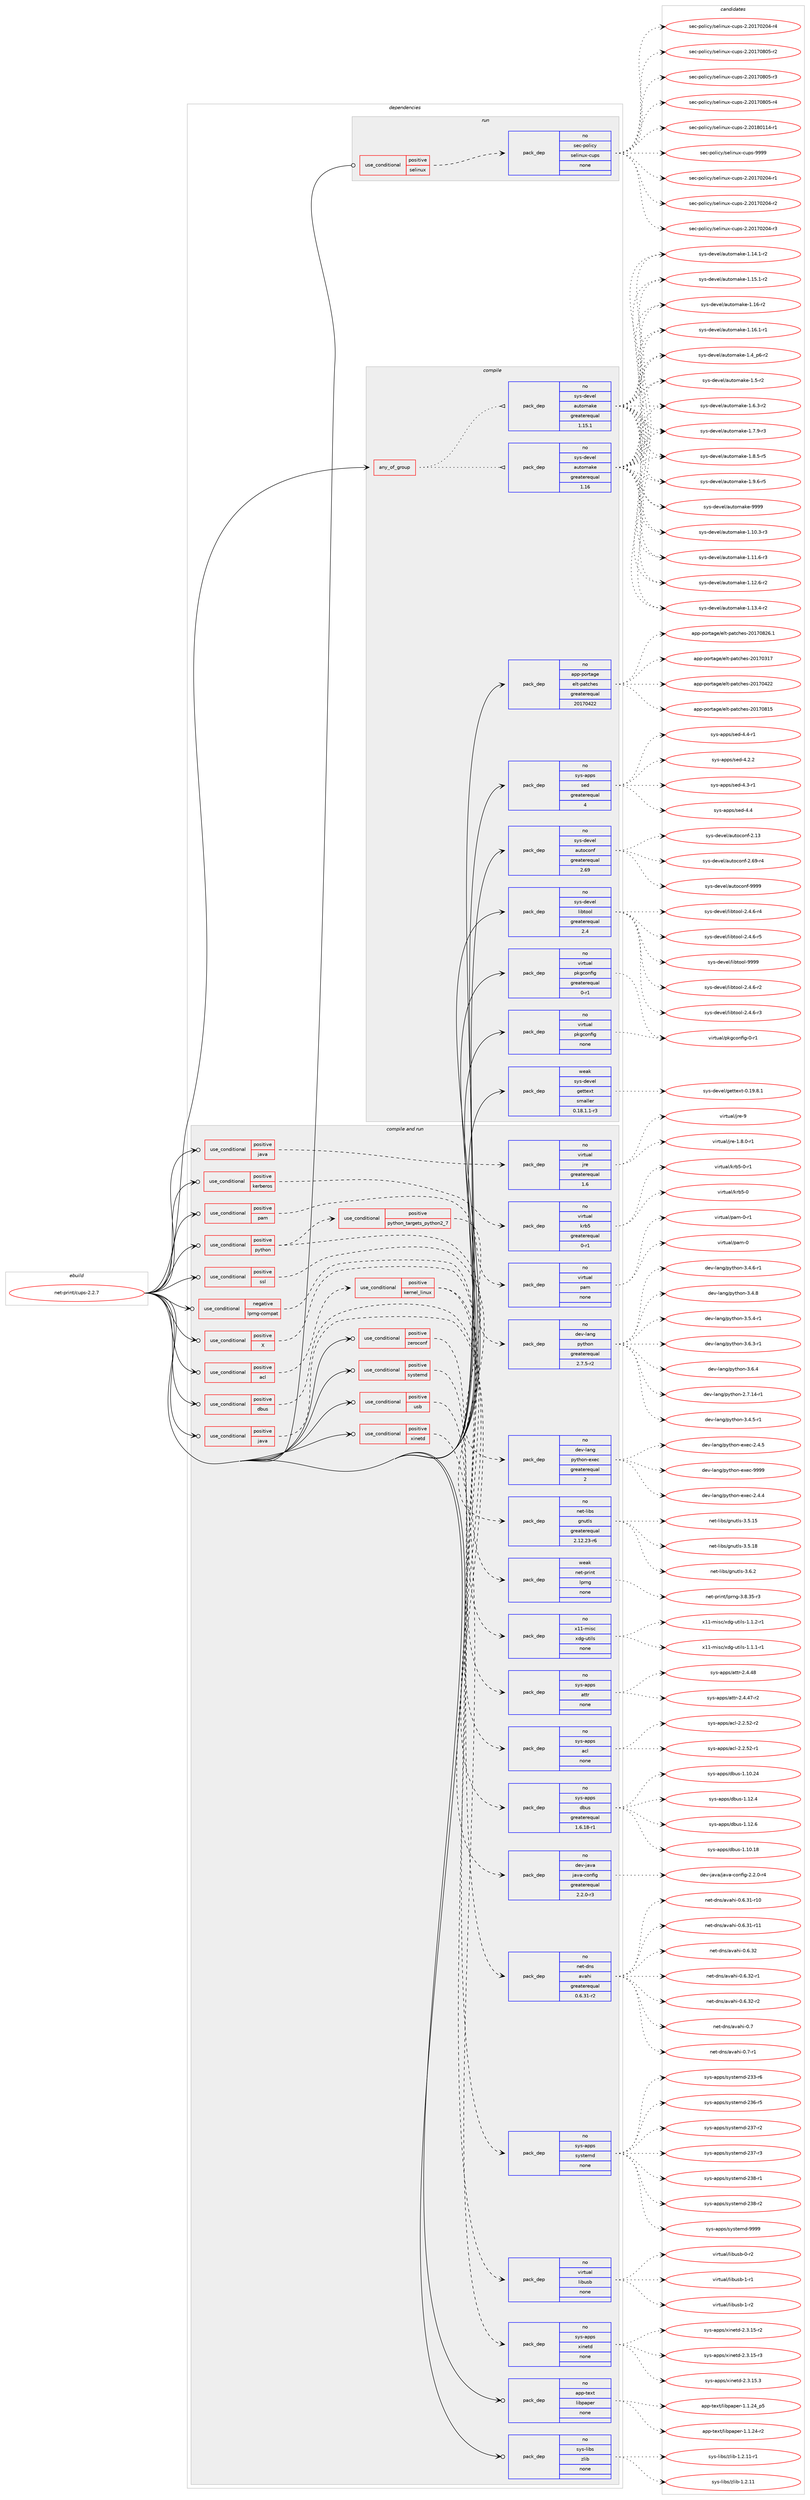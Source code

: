 digraph prolog {

# *************
# Graph options
# *************

newrank=true;
concentrate=true;
compound=true;
graph [rankdir=LR,fontname=Helvetica,fontsize=10,ranksep=1.5];#, ranksep=2.5, nodesep=0.2];
edge  [arrowhead=vee];
node  [fontname=Helvetica,fontsize=10];

# **********
# The ebuild
# **********

subgraph cluster_leftcol {
color=gray;
rank=same;
label=<<i>ebuild</i>>;
id [label="net-print/cups-2.2.7", color=red, width=4, href="../net-print/cups-2.2.7.svg"];
}

# ****************
# The dependencies
# ****************

subgraph cluster_midcol {
color=gray;
label=<<i>dependencies</i>>;
subgraph cluster_compile {
fillcolor="#eeeeee";
style=filled;
label=<<i>compile</i>>;
subgraph any42 {
dependency1518 [label=<<TABLE BORDER="0" CELLBORDER="1" CELLSPACING="0" CELLPADDING="4"><TR><TD CELLPADDING="10">any_of_group</TD></TR></TABLE>>, shape=none, color=red];subgraph pack1089 {
dependency1519 [label=<<TABLE BORDER="0" CELLBORDER="1" CELLSPACING="0" CELLPADDING="4" WIDTH="220"><TR><TD ROWSPAN="6" CELLPADDING="30">pack_dep</TD></TR><TR><TD WIDTH="110">no</TD></TR><TR><TD>sys-devel</TD></TR><TR><TD>automake</TD></TR><TR><TD>greaterequal</TD></TR><TR><TD>1.16</TD></TR></TABLE>>, shape=none, color=blue];
}
dependency1518:e -> dependency1519:w [weight=20,style="dotted",arrowhead="oinv"];
subgraph pack1090 {
dependency1520 [label=<<TABLE BORDER="0" CELLBORDER="1" CELLSPACING="0" CELLPADDING="4" WIDTH="220"><TR><TD ROWSPAN="6" CELLPADDING="30">pack_dep</TD></TR><TR><TD WIDTH="110">no</TD></TR><TR><TD>sys-devel</TD></TR><TR><TD>automake</TD></TR><TR><TD>greaterequal</TD></TR><TR><TD>1.15.1</TD></TR></TABLE>>, shape=none, color=blue];
}
dependency1518:e -> dependency1520:w [weight=20,style="dotted",arrowhead="oinv"];
}
id:e -> dependency1518:w [weight=20,style="solid",arrowhead="vee"];
subgraph pack1091 {
dependency1521 [label=<<TABLE BORDER="0" CELLBORDER="1" CELLSPACING="0" CELLPADDING="4" WIDTH="220"><TR><TD ROWSPAN="6" CELLPADDING="30">pack_dep</TD></TR><TR><TD WIDTH="110">no</TD></TR><TR><TD>app-portage</TD></TR><TR><TD>elt-patches</TD></TR><TR><TD>greaterequal</TD></TR><TR><TD>20170422</TD></TR></TABLE>>, shape=none, color=blue];
}
id:e -> dependency1521:w [weight=20,style="solid",arrowhead="vee"];
subgraph pack1092 {
dependency1522 [label=<<TABLE BORDER="0" CELLBORDER="1" CELLSPACING="0" CELLPADDING="4" WIDTH="220"><TR><TD ROWSPAN="6" CELLPADDING="30">pack_dep</TD></TR><TR><TD WIDTH="110">no</TD></TR><TR><TD>sys-apps</TD></TR><TR><TD>sed</TD></TR><TR><TD>greaterequal</TD></TR><TR><TD>4</TD></TR></TABLE>>, shape=none, color=blue];
}
id:e -> dependency1522:w [weight=20,style="solid",arrowhead="vee"];
subgraph pack1093 {
dependency1523 [label=<<TABLE BORDER="0" CELLBORDER="1" CELLSPACING="0" CELLPADDING="4" WIDTH="220"><TR><TD ROWSPAN="6" CELLPADDING="30">pack_dep</TD></TR><TR><TD WIDTH="110">no</TD></TR><TR><TD>sys-devel</TD></TR><TR><TD>autoconf</TD></TR><TR><TD>greaterequal</TD></TR><TR><TD>2.69</TD></TR></TABLE>>, shape=none, color=blue];
}
id:e -> dependency1523:w [weight=20,style="solid",arrowhead="vee"];
subgraph pack1094 {
dependency1524 [label=<<TABLE BORDER="0" CELLBORDER="1" CELLSPACING="0" CELLPADDING="4" WIDTH="220"><TR><TD ROWSPAN="6" CELLPADDING="30">pack_dep</TD></TR><TR><TD WIDTH="110">no</TD></TR><TR><TD>sys-devel</TD></TR><TR><TD>libtool</TD></TR><TR><TD>greaterequal</TD></TR><TR><TD>2.4</TD></TR></TABLE>>, shape=none, color=blue];
}
id:e -> dependency1524:w [weight=20,style="solid",arrowhead="vee"];
subgraph pack1095 {
dependency1525 [label=<<TABLE BORDER="0" CELLBORDER="1" CELLSPACING="0" CELLPADDING="4" WIDTH="220"><TR><TD ROWSPAN="6" CELLPADDING="30">pack_dep</TD></TR><TR><TD WIDTH="110">no</TD></TR><TR><TD>virtual</TD></TR><TR><TD>pkgconfig</TD></TR><TR><TD>greaterequal</TD></TR><TR><TD>0-r1</TD></TR></TABLE>>, shape=none, color=blue];
}
id:e -> dependency1525:w [weight=20,style="solid",arrowhead="vee"];
subgraph pack1096 {
dependency1526 [label=<<TABLE BORDER="0" CELLBORDER="1" CELLSPACING="0" CELLPADDING="4" WIDTH="220"><TR><TD ROWSPAN="6" CELLPADDING="30">pack_dep</TD></TR><TR><TD WIDTH="110">no</TD></TR><TR><TD>virtual</TD></TR><TR><TD>pkgconfig</TD></TR><TR><TD>none</TD></TR><TR><TD></TD></TR></TABLE>>, shape=none, color=blue];
}
id:e -> dependency1526:w [weight=20,style="solid",arrowhead="vee"];
subgraph pack1097 {
dependency1527 [label=<<TABLE BORDER="0" CELLBORDER="1" CELLSPACING="0" CELLPADDING="4" WIDTH="220"><TR><TD ROWSPAN="6" CELLPADDING="30">pack_dep</TD></TR><TR><TD WIDTH="110">weak</TD></TR><TR><TD>sys-devel</TD></TR><TR><TD>gettext</TD></TR><TR><TD>smaller</TD></TR><TR><TD>0.18.1.1-r3</TD></TR></TABLE>>, shape=none, color=blue];
}
id:e -> dependency1527:w [weight=20,style="solid",arrowhead="vee"];
}
subgraph cluster_compileandrun {
fillcolor="#eeeeee";
style=filled;
label=<<i>compile and run</i>>;
subgraph cond388 {
dependency1528 [label=<<TABLE BORDER="0" CELLBORDER="1" CELLSPACING="0" CELLPADDING="4"><TR><TD ROWSPAN="3" CELLPADDING="10">use_conditional</TD></TR><TR><TD>negative</TD></TR><TR><TD>lprng-compat</TD></TR></TABLE>>, shape=none, color=red];
subgraph pack1098 {
dependency1529 [label=<<TABLE BORDER="0" CELLBORDER="1" CELLSPACING="0" CELLPADDING="4" WIDTH="220"><TR><TD ROWSPAN="6" CELLPADDING="30">pack_dep</TD></TR><TR><TD WIDTH="110">weak</TD></TR><TR><TD>net-print</TD></TR><TR><TD>lprng</TD></TR><TR><TD>none</TD></TR><TR><TD></TD></TR></TABLE>>, shape=none, color=blue];
}
dependency1528:e -> dependency1529:w [weight=20,style="dashed",arrowhead="vee"];
}
id:e -> dependency1528:w [weight=20,style="solid",arrowhead="odotvee"];
subgraph cond389 {
dependency1530 [label=<<TABLE BORDER="0" CELLBORDER="1" CELLSPACING="0" CELLPADDING="4"><TR><TD ROWSPAN="3" CELLPADDING="10">use_conditional</TD></TR><TR><TD>positive</TD></TR><TR><TD>X</TD></TR></TABLE>>, shape=none, color=red];
subgraph pack1099 {
dependency1531 [label=<<TABLE BORDER="0" CELLBORDER="1" CELLSPACING="0" CELLPADDING="4" WIDTH="220"><TR><TD ROWSPAN="6" CELLPADDING="30">pack_dep</TD></TR><TR><TD WIDTH="110">no</TD></TR><TR><TD>x11-misc</TD></TR><TR><TD>xdg-utils</TD></TR><TR><TD>none</TD></TR><TR><TD></TD></TR></TABLE>>, shape=none, color=blue];
}
dependency1530:e -> dependency1531:w [weight=20,style="dashed",arrowhead="vee"];
}
id:e -> dependency1530:w [weight=20,style="solid",arrowhead="odotvee"];
subgraph cond390 {
dependency1532 [label=<<TABLE BORDER="0" CELLBORDER="1" CELLSPACING="0" CELLPADDING="4"><TR><TD ROWSPAN="3" CELLPADDING="10">use_conditional</TD></TR><TR><TD>positive</TD></TR><TR><TD>acl</TD></TR></TABLE>>, shape=none, color=red];
subgraph cond391 {
dependency1533 [label=<<TABLE BORDER="0" CELLBORDER="1" CELLSPACING="0" CELLPADDING="4"><TR><TD ROWSPAN="3" CELLPADDING="10">use_conditional</TD></TR><TR><TD>positive</TD></TR><TR><TD>kernel_linux</TD></TR></TABLE>>, shape=none, color=red];
subgraph pack1100 {
dependency1534 [label=<<TABLE BORDER="0" CELLBORDER="1" CELLSPACING="0" CELLPADDING="4" WIDTH="220"><TR><TD ROWSPAN="6" CELLPADDING="30">pack_dep</TD></TR><TR><TD WIDTH="110">no</TD></TR><TR><TD>sys-apps</TD></TR><TR><TD>acl</TD></TR><TR><TD>none</TD></TR><TR><TD></TD></TR></TABLE>>, shape=none, color=blue];
}
dependency1533:e -> dependency1534:w [weight=20,style="dashed",arrowhead="vee"];
subgraph pack1101 {
dependency1535 [label=<<TABLE BORDER="0" CELLBORDER="1" CELLSPACING="0" CELLPADDING="4" WIDTH="220"><TR><TD ROWSPAN="6" CELLPADDING="30">pack_dep</TD></TR><TR><TD WIDTH="110">no</TD></TR><TR><TD>sys-apps</TD></TR><TR><TD>attr</TD></TR><TR><TD>none</TD></TR><TR><TD></TD></TR></TABLE>>, shape=none, color=blue];
}
dependency1533:e -> dependency1535:w [weight=20,style="dashed",arrowhead="vee"];
}
dependency1532:e -> dependency1533:w [weight=20,style="dashed",arrowhead="vee"];
}
id:e -> dependency1532:w [weight=20,style="solid",arrowhead="odotvee"];
subgraph cond392 {
dependency1536 [label=<<TABLE BORDER="0" CELLBORDER="1" CELLSPACING="0" CELLPADDING="4"><TR><TD ROWSPAN="3" CELLPADDING="10">use_conditional</TD></TR><TR><TD>positive</TD></TR><TR><TD>dbus</TD></TR></TABLE>>, shape=none, color=red];
subgraph pack1102 {
dependency1537 [label=<<TABLE BORDER="0" CELLBORDER="1" CELLSPACING="0" CELLPADDING="4" WIDTH="220"><TR><TD ROWSPAN="6" CELLPADDING="30">pack_dep</TD></TR><TR><TD WIDTH="110">no</TD></TR><TR><TD>sys-apps</TD></TR><TR><TD>dbus</TD></TR><TR><TD>greaterequal</TD></TR><TR><TD>1.6.18-r1</TD></TR></TABLE>>, shape=none, color=blue];
}
dependency1536:e -> dependency1537:w [weight=20,style="dashed",arrowhead="vee"];
}
id:e -> dependency1536:w [weight=20,style="solid",arrowhead="odotvee"];
subgraph cond393 {
dependency1538 [label=<<TABLE BORDER="0" CELLBORDER="1" CELLSPACING="0" CELLPADDING="4"><TR><TD ROWSPAN="3" CELLPADDING="10">use_conditional</TD></TR><TR><TD>positive</TD></TR><TR><TD>java</TD></TR></TABLE>>, shape=none, color=red];
subgraph pack1103 {
dependency1539 [label=<<TABLE BORDER="0" CELLBORDER="1" CELLSPACING="0" CELLPADDING="4" WIDTH="220"><TR><TD ROWSPAN="6" CELLPADDING="30">pack_dep</TD></TR><TR><TD WIDTH="110">no</TD></TR><TR><TD>dev-java</TD></TR><TR><TD>java-config</TD></TR><TR><TD>greaterequal</TD></TR><TR><TD>2.2.0-r3</TD></TR></TABLE>>, shape=none, color=blue];
}
dependency1538:e -> dependency1539:w [weight=20,style="dashed",arrowhead="vee"];
}
id:e -> dependency1538:w [weight=20,style="solid",arrowhead="odotvee"];
subgraph cond394 {
dependency1540 [label=<<TABLE BORDER="0" CELLBORDER="1" CELLSPACING="0" CELLPADDING="4"><TR><TD ROWSPAN="3" CELLPADDING="10">use_conditional</TD></TR><TR><TD>positive</TD></TR><TR><TD>java</TD></TR></TABLE>>, shape=none, color=red];
subgraph pack1104 {
dependency1541 [label=<<TABLE BORDER="0" CELLBORDER="1" CELLSPACING="0" CELLPADDING="4" WIDTH="220"><TR><TD ROWSPAN="6" CELLPADDING="30">pack_dep</TD></TR><TR><TD WIDTH="110">no</TD></TR><TR><TD>virtual</TD></TR><TR><TD>jre</TD></TR><TR><TD>greaterequal</TD></TR><TR><TD>1.6</TD></TR></TABLE>>, shape=none, color=blue];
}
dependency1540:e -> dependency1541:w [weight=20,style="dashed",arrowhead="vee"];
}
id:e -> dependency1540:w [weight=20,style="solid",arrowhead="odotvee"];
subgraph cond395 {
dependency1542 [label=<<TABLE BORDER="0" CELLBORDER="1" CELLSPACING="0" CELLPADDING="4"><TR><TD ROWSPAN="3" CELLPADDING="10">use_conditional</TD></TR><TR><TD>positive</TD></TR><TR><TD>kerberos</TD></TR></TABLE>>, shape=none, color=red];
subgraph pack1105 {
dependency1543 [label=<<TABLE BORDER="0" CELLBORDER="1" CELLSPACING="0" CELLPADDING="4" WIDTH="220"><TR><TD ROWSPAN="6" CELLPADDING="30">pack_dep</TD></TR><TR><TD WIDTH="110">no</TD></TR><TR><TD>virtual</TD></TR><TR><TD>krb5</TD></TR><TR><TD>greaterequal</TD></TR><TR><TD>0-r1</TD></TR></TABLE>>, shape=none, color=blue];
}
dependency1542:e -> dependency1543:w [weight=20,style="dashed",arrowhead="vee"];
}
id:e -> dependency1542:w [weight=20,style="solid",arrowhead="odotvee"];
subgraph cond396 {
dependency1544 [label=<<TABLE BORDER="0" CELLBORDER="1" CELLSPACING="0" CELLPADDING="4"><TR><TD ROWSPAN="3" CELLPADDING="10">use_conditional</TD></TR><TR><TD>positive</TD></TR><TR><TD>pam</TD></TR></TABLE>>, shape=none, color=red];
subgraph pack1106 {
dependency1545 [label=<<TABLE BORDER="0" CELLBORDER="1" CELLSPACING="0" CELLPADDING="4" WIDTH="220"><TR><TD ROWSPAN="6" CELLPADDING="30">pack_dep</TD></TR><TR><TD WIDTH="110">no</TD></TR><TR><TD>virtual</TD></TR><TR><TD>pam</TD></TR><TR><TD>none</TD></TR><TR><TD></TD></TR></TABLE>>, shape=none, color=blue];
}
dependency1544:e -> dependency1545:w [weight=20,style="dashed",arrowhead="vee"];
}
id:e -> dependency1544:w [weight=20,style="solid",arrowhead="odotvee"];
subgraph cond397 {
dependency1546 [label=<<TABLE BORDER="0" CELLBORDER="1" CELLSPACING="0" CELLPADDING="4"><TR><TD ROWSPAN="3" CELLPADDING="10">use_conditional</TD></TR><TR><TD>positive</TD></TR><TR><TD>python</TD></TR></TABLE>>, shape=none, color=red];
subgraph cond398 {
dependency1547 [label=<<TABLE BORDER="0" CELLBORDER="1" CELLSPACING="0" CELLPADDING="4"><TR><TD ROWSPAN="3" CELLPADDING="10">use_conditional</TD></TR><TR><TD>positive</TD></TR><TR><TD>python_targets_python2_7</TD></TR></TABLE>>, shape=none, color=red];
subgraph pack1107 {
dependency1548 [label=<<TABLE BORDER="0" CELLBORDER="1" CELLSPACING="0" CELLPADDING="4" WIDTH="220"><TR><TD ROWSPAN="6" CELLPADDING="30">pack_dep</TD></TR><TR><TD WIDTH="110">no</TD></TR><TR><TD>dev-lang</TD></TR><TR><TD>python</TD></TR><TR><TD>greaterequal</TD></TR><TR><TD>2.7.5-r2</TD></TR></TABLE>>, shape=none, color=blue];
}
dependency1547:e -> dependency1548:w [weight=20,style="dashed",arrowhead="vee"];
}
dependency1546:e -> dependency1547:w [weight=20,style="dashed",arrowhead="vee"];
subgraph pack1108 {
dependency1549 [label=<<TABLE BORDER="0" CELLBORDER="1" CELLSPACING="0" CELLPADDING="4" WIDTH="220"><TR><TD ROWSPAN="6" CELLPADDING="30">pack_dep</TD></TR><TR><TD WIDTH="110">no</TD></TR><TR><TD>dev-lang</TD></TR><TR><TD>python-exec</TD></TR><TR><TD>greaterequal</TD></TR><TR><TD>2</TD></TR></TABLE>>, shape=none, color=blue];
}
dependency1546:e -> dependency1549:w [weight=20,style="dashed",arrowhead="vee"];
}
id:e -> dependency1546:w [weight=20,style="solid",arrowhead="odotvee"];
subgraph cond399 {
dependency1550 [label=<<TABLE BORDER="0" CELLBORDER="1" CELLSPACING="0" CELLPADDING="4"><TR><TD ROWSPAN="3" CELLPADDING="10">use_conditional</TD></TR><TR><TD>positive</TD></TR><TR><TD>ssl</TD></TR></TABLE>>, shape=none, color=red];
subgraph pack1109 {
dependency1551 [label=<<TABLE BORDER="0" CELLBORDER="1" CELLSPACING="0" CELLPADDING="4" WIDTH="220"><TR><TD ROWSPAN="6" CELLPADDING="30">pack_dep</TD></TR><TR><TD WIDTH="110">no</TD></TR><TR><TD>net-libs</TD></TR><TR><TD>gnutls</TD></TR><TR><TD>greaterequal</TD></TR><TR><TD>2.12.23-r6</TD></TR></TABLE>>, shape=none, color=blue];
}
dependency1550:e -> dependency1551:w [weight=20,style="dashed",arrowhead="vee"];
}
id:e -> dependency1550:w [weight=20,style="solid",arrowhead="odotvee"];
subgraph cond400 {
dependency1552 [label=<<TABLE BORDER="0" CELLBORDER="1" CELLSPACING="0" CELLPADDING="4"><TR><TD ROWSPAN="3" CELLPADDING="10">use_conditional</TD></TR><TR><TD>positive</TD></TR><TR><TD>systemd</TD></TR></TABLE>>, shape=none, color=red];
subgraph pack1110 {
dependency1553 [label=<<TABLE BORDER="0" CELLBORDER="1" CELLSPACING="0" CELLPADDING="4" WIDTH="220"><TR><TD ROWSPAN="6" CELLPADDING="30">pack_dep</TD></TR><TR><TD WIDTH="110">no</TD></TR><TR><TD>sys-apps</TD></TR><TR><TD>systemd</TD></TR><TR><TD>none</TD></TR><TR><TD></TD></TR></TABLE>>, shape=none, color=blue];
}
dependency1552:e -> dependency1553:w [weight=20,style="dashed",arrowhead="vee"];
}
id:e -> dependency1552:w [weight=20,style="solid",arrowhead="odotvee"];
subgraph cond401 {
dependency1554 [label=<<TABLE BORDER="0" CELLBORDER="1" CELLSPACING="0" CELLPADDING="4"><TR><TD ROWSPAN="3" CELLPADDING="10">use_conditional</TD></TR><TR><TD>positive</TD></TR><TR><TD>usb</TD></TR></TABLE>>, shape=none, color=red];
subgraph pack1111 {
dependency1555 [label=<<TABLE BORDER="0" CELLBORDER="1" CELLSPACING="0" CELLPADDING="4" WIDTH="220"><TR><TD ROWSPAN="6" CELLPADDING="30">pack_dep</TD></TR><TR><TD WIDTH="110">no</TD></TR><TR><TD>virtual</TD></TR><TR><TD>libusb</TD></TR><TR><TD>none</TD></TR><TR><TD></TD></TR></TABLE>>, shape=none, color=blue];
}
dependency1554:e -> dependency1555:w [weight=20,style="dashed",arrowhead="vee"];
}
id:e -> dependency1554:w [weight=20,style="solid",arrowhead="odotvee"];
subgraph cond402 {
dependency1556 [label=<<TABLE BORDER="0" CELLBORDER="1" CELLSPACING="0" CELLPADDING="4"><TR><TD ROWSPAN="3" CELLPADDING="10">use_conditional</TD></TR><TR><TD>positive</TD></TR><TR><TD>xinetd</TD></TR></TABLE>>, shape=none, color=red];
subgraph pack1112 {
dependency1557 [label=<<TABLE BORDER="0" CELLBORDER="1" CELLSPACING="0" CELLPADDING="4" WIDTH="220"><TR><TD ROWSPAN="6" CELLPADDING="30">pack_dep</TD></TR><TR><TD WIDTH="110">no</TD></TR><TR><TD>sys-apps</TD></TR><TR><TD>xinetd</TD></TR><TR><TD>none</TD></TR><TR><TD></TD></TR></TABLE>>, shape=none, color=blue];
}
dependency1556:e -> dependency1557:w [weight=20,style="dashed",arrowhead="vee"];
}
id:e -> dependency1556:w [weight=20,style="solid",arrowhead="odotvee"];
subgraph cond403 {
dependency1558 [label=<<TABLE BORDER="0" CELLBORDER="1" CELLSPACING="0" CELLPADDING="4"><TR><TD ROWSPAN="3" CELLPADDING="10">use_conditional</TD></TR><TR><TD>positive</TD></TR><TR><TD>zeroconf</TD></TR></TABLE>>, shape=none, color=red];
subgraph pack1113 {
dependency1559 [label=<<TABLE BORDER="0" CELLBORDER="1" CELLSPACING="0" CELLPADDING="4" WIDTH="220"><TR><TD ROWSPAN="6" CELLPADDING="30">pack_dep</TD></TR><TR><TD WIDTH="110">no</TD></TR><TR><TD>net-dns</TD></TR><TR><TD>avahi</TD></TR><TR><TD>greaterequal</TD></TR><TR><TD>0.6.31-r2</TD></TR></TABLE>>, shape=none, color=blue];
}
dependency1558:e -> dependency1559:w [weight=20,style="dashed",arrowhead="vee"];
}
id:e -> dependency1558:w [weight=20,style="solid",arrowhead="odotvee"];
subgraph pack1114 {
dependency1560 [label=<<TABLE BORDER="0" CELLBORDER="1" CELLSPACING="0" CELLPADDING="4" WIDTH="220"><TR><TD ROWSPAN="6" CELLPADDING="30">pack_dep</TD></TR><TR><TD WIDTH="110">no</TD></TR><TR><TD>app-text</TD></TR><TR><TD>libpaper</TD></TR><TR><TD>none</TD></TR><TR><TD></TD></TR></TABLE>>, shape=none, color=blue];
}
id:e -> dependency1560:w [weight=20,style="solid",arrowhead="odotvee"];
subgraph pack1115 {
dependency1561 [label=<<TABLE BORDER="0" CELLBORDER="1" CELLSPACING="0" CELLPADDING="4" WIDTH="220"><TR><TD ROWSPAN="6" CELLPADDING="30">pack_dep</TD></TR><TR><TD WIDTH="110">no</TD></TR><TR><TD>sys-libs</TD></TR><TR><TD>zlib</TD></TR><TR><TD>none</TD></TR><TR><TD></TD></TR></TABLE>>, shape=none, color=blue];
}
id:e -> dependency1561:w [weight=20,style="solid",arrowhead="odotvee"];
}
subgraph cluster_run {
fillcolor="#eeeeee";
style=filled;
label=<<i>run</i>>;
subgraph cond404 {
dependency1562 [label=<<TABLE BORDER="0" CELLBORDER="1" CELLSPACING="0" CELLPADDING="4"><TR><TD ROWSPAN="3" CELLPADDING="10">use_conditional</TD></TR><TR><TD>positive</TD></TR><TR><TD>selinux</TD></TR></TABLE>>, shape=none, color=red];
subgraph pack1116 {
dependency1563 [label=<<TABLE BORDER="0" CELLBORDER="1" CELLSPACING="0" CELLPADDING="4" WIDTH="220"><TR><TD ROWSPAN="6" CELLPADDING="30">pack_dep</TD></TR><TR><TD WIDTH="110">no</TD></TR><TR><TD>sec-policy</TD></TR><TR><TD>selinux-cups</TD></TR><TR><TD>none</TD></TR><TR><TD></TD></TR></TABLE>>, shape=none, color=blue];
}
dependency1562:e -> dependency1563:w [weight=20,style="dashed",arrowhead="vee"];
}
id:e -> dependency1562:w [weight=20,style="solid",arrowhead="odot"];
}
}

# **************
# The candidates
# **************

subgraph cluster_choices {
rank=same;
color=gray;
label=<<i>candidates</i>>;

subgraph choice1089 {
color=black;
nodesep=1;
choice11512111545100101118101108479711711611110997107101454946494846514511451 [label="sys-devel/automake-1.10.3-r3", color=red, width=4,href="../sys-devel/automake-1.10.3-r3.svg"];
choice11512111545100101118101108479711711611110997107101454946494946544511451 [label="sys-devel/automake-1.11.6-r3", color=red, width=4,href="../sys-devel/automake-1.11.6-r3.svg"];
choice11512111545100101118101108479711711611110997107101454946495046544511450 [label="sys-devel/automake-1.12.6-r2", color=red, width=4,href="../sys-devel/automake-1.12.6-r2.svg"];
choice11512111545100101118101108479711711611110997107101454946495146524511450 [label="sys-devel/automake-1.13.4-r2", color=red, width=4,href="../sys-devel/automake-1.13.4-r2.svg"];
choice11512111545100101118101108479711711611110997107101454946495246494511450 [label="sys-devel/automake-1.14.1-r2", color=red, width=4,href="../sys-devel/automake-1.14.1-r2.svg"];
choice11512111545100101118101108479711711611110997107101454946495346494511450 [label="sys-devel/automake-1.15.1-r2", color=red, width=4,href="../sys-devel/automake-1.15.1-r2.svg"];
choice1151211154510010111810110847971171161111099710710145494649544511450 [label="sys-devel/automake-1.16-r2", color=red, width=4,href="../sys-devel/automake-1.16-r2.svg"];
choice11512111545100101118101108479711711611110997107101454946495446494511449 [label="sys-devel/automake-1.16.1-r1", color=red, width=4,href="../sys-devel/automake-1.16.1-r1.svg"];
choice115121115451001011181011084797117116111109971071014549465295112544511450 [label="sys-devel/automake-1.4_p6-r2", color=red, width=4,href="../sys-devel/automake-1.4_p6-r2.svg"];
choice11512111545100101118101108479711711611110997107101454946534511450 [label="sys-devel/automake-1.5-r2", color=red, width=4,href="../sys-devel/automake-1.5-r2.svg"];
choice115121115451001011181011084797117116111109971071014549465446514511450 [label="sys-devel/automake-1.6.3-r2", color=red, width=4,href="../sys-devel/automake-1.6.3-r2.svg"];
choice115121115451001011181011084797117116111109971071014549465546574511451 [label="sys-devel/automake-1.7.9-r3", color=red, width=4,href="../sys-devel/automake-1.7.9-r3.svg"];
choice115121115451001011181011084797117116111109971071014549465646534511453 [label="sys-devel/automake-1.8.5-r5", color=red, width=4,href="../sys-devel/automake-1.8.5-r5.svg"];
choice115121115451001011181011084797117116111109971071014549465746544511453 [label="sys-devel/automake-1.9.6-r5", color=red, width=4,href="../sys-devel/automake-1.9.6-r5.svg"];
choice115121115451001011181011084797117116111109971071014557575757 [label="sys-devel/automake-9999", color=red, width=4,href="../sys-devel/automake-9999.svg"];
dependency1519:e -> choice11512111545100101118101108479711711611110997107101454946494846514511451:w [style=dotted,weight="100"];
dependency1519:e -> choice11512111545100101118101108479711711611110997107101454946494946544511451:w [style=dotted,weight="100"];
dependency1519:e -> choice11512111545100101118101108479711711611110997107101454946495046544511450:w [style=dotted,weight="100"];
dependency1519:e -> choice11512111545100101118101108479711711611110997107101454946495146524511450:w [style=dotted,weight="100"];
dependency1519:e -> choice11512111545100101118101108479711711611110997107101454946495246494511450:w [style=dotted,weight="100"];
dependency1519:e -> choice11512111545100101118101108479711711611110997107101454946495346494511450:w [style=dotted,weight="100"];
dependency1519:e -> choice1151211154510010111810110847971171161111099710710145494649544511450:w [style=dotted,weight="100"];
dependency1519:e -> choice11512111545100101118101108479711711611110997107101454946495446494511449:w [style=dotted,weight="100"];
dependency1519:e -> choice115121115451001011181011084797117116111109971071014549465295112544511450:w [style=dotted,weight="100"];
dependency1519:e -> choice11512111545100101118101108479711711611110997107101454946534511450:w [style=dotted,weight="100"];
dependency1519:e -> choice115121115451001011181011084797117116111109971071014549465446514511450:w [style=dotted,weight="100"];
dependency1519:e -> choice115121115451001011181011084797117116111109971071014549465546574511451:w [style=dotted,weight="100"];
dependency1519:e -> choice115121115451001011181011084797117116111109971071014549465646534511453:w [style=dotted,weight="100"];
dependency1519:e -> choice115121115451001011181011084797117116111109971071014549465746544511453:w [style=dotted,weight="100"];
dependency1519:e -> choice115121115451001011181011084797117116111109971071014557575757:w [style=dotted,weight="100"];
}
subgraph choice1090 {
color=black;
nodesep=1;
choice11512111545100101118101108479711711611110997107101454946494846514511451 [label="sys-devel/automake-1.10.3-r3", color=red, width=4,href="../sys-devel/automake-1.10.3-r3.svg"];
choice11512111545100101118101108479711711611110997107101454946494946544511451 [label="sys-devel/automake-1.11.6-r3", color=red, width=4,href="../sys-devel/automake-1.11.6-r3.svg"];
choice11512111545100101118101108479711711611110997107101454946495046544511450 [label="sys-devel/automake-1.12.6-r2", color=red, width=4,href="../sys-devel/automake-1.12.6-r2.svg"];
choice11512111545100101118101108479711711611110997107101454946495146524511450 [label="sys-devel/automake-1.13.4-r2", color=red, width=4,href="../sys-devel/automake-1.13.4-r2.svg"];
choice11512111545100101118101108479711711611110997107101454946495246494511450 [label="sys-devel/automake-1.14.1-r2", color=red, width=4,href="../sys-devel/automake-1.14.1-r2.svg"];
choice11512111545100101118101108479711711611110997107101454946495346494511450 [label="sys-devel/automake-1.15.1-r2", color=red, width=4,href="../sys-devel/automake-1.15.1-r2.svg"];
choice1151211154510010111810110847971171161111099710710145494649544511450 [label="sys-devel/automake-1.16-r2", color=red, width=4,href="../sys-devel/automake-1.16-r2.svg"];
choice11512111545100101118101108479711711611110997107101454946495446494511449 [label="sys-devel/automake-1.16.1-r1", color=red, width=4,href="../sys-devel/automake-1.16.1-r1.svg"];
choice115121115451001011181011084797117116111109971071014549465295112544511450 [label="sys-devel/automake-1.4_p6-r2", color=red, width=4,href="../sys-devel/automake-1.4_p6-r2.svg"];
choice11512111545100101118101108479711711611110997107101454946534511450 [label="sys-devel/automake-1.5-r2", color=red, width=4,href="../sys-devel/automake-1.5-r2.svg"];
choice115121115451001011181011084797117116111109971071014549465446514511450 [label="sys-devel/automake-1.6.3-r2", color=red, width=4,href="../sys-devel/automake-1.6.3-r2.svg"];
choice115121115451001011181011084797117116111109971071014549465546574511451 [label="sys-devel/automake-1.7.9-r3", color=red, width=4,href="../sys-devel/automake-1.7.9-r3.svg"];
choice115121115451001011181011084797117116111109971071014549465646534511453 [label="sys-devel/automake-1.8.5-r5", color=red, width=4,href="../sys-devel/automake-1.8.5-r5.svg"];
choice115121115451001011181011084797117116111109971071014549465746544511453 [label="sys-devel/automake-1.9.6-r5", color=red, width=4,href="../sys-devel/automake-1.9.6-r5.svg"];
choice115121115451001011181011084797117116111109971071014557575757 [label="sys-devel/automake-9999", color=red, width=4,href="../sys-devel/automake-9999.svg"];
dependency1520:e -> choice11512111545100101118101108479711711611110997107101454946494846514511451:w [style=dotted,weight="100"];
dependency1520:e -> choice11512111545100101118101108479711711611110997107101454946494946544511451:w [style=dotted,weight="100"];
dependency1520:e -> choice11512111545100101118101108479711711611110997107101454946495046544511450:w [style=dotted,weight="100"];
dependency1520:e -> choice11512111545100101118101108479711711611110997107101454946495146524511450:w [style=dotted,weight="100"];
dependency1520:e -> choice11512111545100101118101108479711711611110997107101454946495246494511450:w [style=dotted,weight="100"];
dependency1520:e -> choice11512111545100101118101108479711711611110997107101454946495346494511450:w [style=dotted,weight="100"];
dependency1520:e -> choice1151211154510010111810110847971171161111099710710145494649544511450:w [style=dotted,weight="100"];
dependency1520:e -> choice11512111545100101118101108479711711611110997107101454946495446494511449:w [style=dotted,weight="100"];
dependency1520:e -> choice115121115451001011181011084797117116111109971071014549465295112544511450:w [style=dotted,weight="100"];
dependency1520:e -> choice11512111545100101118101108479711711611110997107101454946534511450:w [style=dotted,weight="100"];
dependency1520:e -> choice115121115451001011181011084797117116111109971071014549465446514511450:w [style=dotted,weight="100"];
dependency1520:e -> choice115121115451001011181011084797117116111109971071014549465546574511451:w [style=dotted,weight="100"];
dependency1520:e -> choice115121115451001011181011084797117116111109971071014549465646534511453:w [style=dotted,weight="100"];
dependency1520:e -> choice115121115451001011181011084797117116111109971071014549465746544511453:w [style=dotted,weight="100"];
dependency1520:e -> choice115121115451001011181011084797117116111109971071014557575757:w [style=dotted,weight="100"];
}
subgraph choice1091 {
color=black;
nodesep=1;
choice97112112451121111141169710310147101108116451129711699104101115455048495548514955 [label="app-portage/elt-patches-20170317", color=red, width=4,href="../app-portage/elt-patches-20170317.svg"];
choice97112112451121111141169710310147101108116451129711699104101115455048495548525050 [label="app-portage/elt-patches-20170422", color=red, width=4,href="../app-portage/elt-patches-20170422.svg"];
choice97112112451121111141169710310147101108116451129711699104101115455048495548564953 [label="app-portage/elt-patches-20170815", color=red, width=4,href="../app-portage/elt-patches-20170815.svg"];
choice971121124511211111411697103101471011081164511297116991041011154550484955485650544649 [label="app-portage/elt-patches-20170826.1", color=red, width=4,href="../app-portage/elt-patches-20170826.1.svg"];
dependency1521:e -> choice97112112451121111141169710310147101108116451129711699104101115455048495548514955:w [style=dotted,weight="100"];
dependency1521:e -> choice97112112451121111141169710310147101108116451129711699104101115455048495548525050:w [style=dotted,weight="100"];
dependency1521:e -> choice97112112451121111141169710310147101108116451129711699104101115455048495548564953:w [style=dotted,weight="100"];
dependency1521:e -> choice971121124511211111411697103101471011081164511297116991041011154550484955485650544649:w [style=dotted,weight="100"];
}
subgraph choice1092 {
color=black;
nodesep=1;
choice115121115459711211211547115101100455246504650 [label="sys-apps/sed-4.2.2", color=red, width=4,href="../sys-apps/sed-4.2.2.svg"];
choice115121115459711211211547115101100455246514511449 [label="sys-apps/sed-4.3-r1", color=red, width=4,href="../sys-apps/sed-4.3-r1.svg"];
choice11512111545971121121154711510110045524652 [label="sys-apps/sed-4.4", color=red, width=4,href="../sys-apps/sed-4.4.svg"];
choice115121115459711211211547115101100455246524511449 [label="sys-apps/sed-4.4-r1", color=red, width=4,href="../sys-apps/sed-4.4-r1.svg"];
dependency1522:e -> choice115121115459711211211547115101100455246504650:w [style=dotted,weight="100"];
dependency1522:e -> choice115121115459711211211547115101100455246514511449:w [style=dotted,weight="100"];
dependency1522:e -> choice11512111545971121121154711510110045524652:w [style=dotted,weight="100"];
dependency1522:e -> choice115121115459711211211547115101100455246524511449:w [style=dotted,weight="100"];
}
subgraph choice1093 {
color=black;
nodesep=1;
choice115121115451001011181011084797117116111991111101024550464951 [label="sys-devel/autoconf-2.13", color=red, width=4,href="../sys-devel/autoconf-2.13.svg"];
choice1151211154510010111810110847971171161119911111010245504654574511452 [label="sys-devel/autoconf-2.69-r4", color=red, width=4,href="../sys-devel/autoconf-2.69-r4.svg"];
choice115121115451001011181011084797117116111991111101024557575757 [label="sys-devel/autoconf-9999", color=red, width=4,href="../sys-devel/autoconf-9999.svg"];
dependency1523:e -> choice115121115451001011181011084797117116111991111101024550464951:w [style=dotted,weight="100"];
dependency1523:e -> choice1151211154510010111810110847971171161119911111010245504654574511452:w [style=dotted,weight="100"];
dependency1523:e -> choice115121115451001011181011084797117116111991111101024557575757:w [style=dotted,weight="100"];
}
subgraph choice1094 {
color=black;
nodesep=1;
choice1151211154510010111810110847108105981161111111084550465246544511450 [label="sys-devel/libtool-2.4.6-r2", color=red, width=4,href="../sys-devel/libtool-2.4.6-r2.svg"];
choice1151211154510010111810110847108105981161111111084550465246544511451 [label="sys-devel/libtool-2.4.6-r3", color=red, width=4,href="../sys-devel/libtool-2.4.6-r3.svg"];
choice1151211154510010111810110847108105981161111111084550465246544511452 [label="sys-devel/libtool-2.4.6-r4", color=red, width=4,href="../sys-devel/libtool-2.4.6-r4.svg"];
choice1151211154510010111810110847108105981161111111084550465246544511453 [label="sys-devel/libtool-2.4.6-r5", color=red, width=4,href="../sys-devel/libtool-2.4.6-r5.svg"];
choice1151211154510010111810110847108105981161111111084557575757 [label="sys-devel/libtool-9999", color=red, width=4,href="../sys-devel/libtool-9999.svg"];
dependency1524:e -> choice1151211154510010111810110847108105981161111111084550465246544511450:w [style=dotted,weight="100"];
dependency1524:e -> choice1151211154510010111810110847108105981161111111084550465246544511451:w [style=dotted,weight="100"];
dependency1524:e -> choice1151211154510010111810110847108105981161111111084550465246544511452:w [style=dotted,weight="100"];
dependency1524:e -> choice1151211154510010111810110847108105981161111111084550465246544511453:w [style=dotted,weight="100"];
dependency1524:e -> choice1151211154510010111810110847108105981161111111084557575757:w [style=dotted,weight="100"];
}
subgraph choice1095 {
color=black;
nodesep=1;
choice11810511411611797108471121071039911111010210510345484511449 [label="virtual/pkgconfig-0-r1", color=red, width=4,href="../virtual/pkgconfig-0-r1.svg"];
dependency1525:e -> choice11810511411611797108471121071039911111010210510345484511449:w [style=dotted,weight="100"];
}
subgraph choice1096 {
color=black;
nodesep=1;
choice11810511411611797108471121071039911111010210510345484511449 [label="virtual/pkgconfig-0-r1", color=red, width=4,href="../virtual/pkgconfig-0-r1.svg"];
dependency1526:e -> choice11810511411611797108471121071039911111010210510345484511449:w [style=dotted,weight="100"];
}
subgraph choice1097 {
color=black;
nodesep=1;
choice1151211154510010111810110847103101116116101120116454846495746564649 [label="sys-devel/gettext-0.19.8.1", color=red, width=4,href="../sys-devel/gettext-0.19.8.1.svg"];
dependency1527:e -> choice1151211154510010111810110847103101116116101120116454846495746564649:w [style=dotted,weight="100"];
}
subgraph choice1098 {
color=black;
nodesep=1;
choice1101011164511211410511011647108112114110103455146564651534511451 [label="net-print/lprng-3.8.35-r3", color=red, width=4,href="../net-print/lprng-3.8.35-r3.svg"];
dependency1529:e -> choice1101011164511211410511011647108112114110103455146564651534511451:w [style=dotted,weight="100"];
}
subgraph choice1099 {
color=black;
nodesep=1;
choice1204949451091051159947120100103451171161051081154549464946494511449 [label="x11-misc/xdg-utils-1.1.1-r1", color=red, width=4,href="../x11-misc/xdg-utils-1.1.1-r1.svg"];
choice1204949451091051159947120100103451171161051081154549464946504511449 [label="x11-misc/xdg-utils-1.1.2-r1", color=red, width=4,href="../x11-misc/xdg-utils-1.1.2-r1.svg"];
dependency1531:e -> choice1204949451091051159947120100103451171161051081154549464946494511449:w [style=dotted,weight="100"];
dependency1531:e -> choice1204949451091051159947120100103451171161051081154549464946504511449:w [style=dotted,weight="100"];
}
subgraph choice1100 {
color=black;
nodesep=1;
choice1151211154597112112115479799108455046504653504511449 [label="sys-apps/acl-2.2.52-r1", color=red, width=4,href="../sys-apps/acl-2.2.52-r1.svg"];
choice1151211154597112112115479799108455046504653504511450 [label="sys-apps/acl-2.2.52-r2", color=red, width=4,href="../sys-apps/acl-2.2.52-r2.svg"];
dependency1534:e -> choice1151211154597112112115479799108455046504653504511449:w [style=dotted,weight="100"];
dependency1534:e -> choice1151211154597112112115479799108455046504653504511450:w [style=dotted,weight="100"];
}
subgraph choice1101 {
color=black;
nodesep=1;
choice11512111545971121121154797116116114455046524652554511450 [label="sys-apps/attr-2.4.47-r2", color=red, width=4,href="../sys-apps/attr-2.4.47-r2.svg"];
choice1151211154597112112115479711611611445504652465256 [label="sys-apps/attr-2.4.48", color=red, width=4,href="../sys-apps/attr-2.4.48.svg"];
dependency1535:e -> choice11512111545971121121154797116116114455046524652554511450:w [style=dotted,weight="100"];
dependency1535:e -> choice1151211154597112112115479711611611445504652465256:w [style=dotted,weight="100"];
}
subgraph choice1102 {
color=black;
nodesep=1;
choice115121115459711211211547100981171154549464948464956 [label="sys-apps/dbus-1.10.18", color=red, width=4,href="../sys-apps/dbus-1.10.18.svg"];
choice115121115459711211211547100981171154549464948465052 [label="sys-apps/dbus-1.10.24", color=red, width=4,href="../sys-apps/dbus-1.10.24.svg"];
choice1151211154597112112115471009811711545494649504652 [label="sys-apps/dbus-1.12.4", color=red, width=4,href="../sys-apps/dbus-1.12.4.svg"];
choice1151211154597112112115471009811711545494649504654 [label="sys-apps/dbus-1.12.6", color=red, width=4,href="../sys-apps/dbus-1.12.6.svg"];
dependency1537:e -> choice115121115459711211211547100981171154549464948464956:w [style=dotted,weight="100"];
dependency1537:e -> choice115121115459711211211547100981171154549464948465052:w [style=dotted,weight="100"];
dependency1537:e -> choice1151211154597112112115471009811711545494649504652:w [style=dotted,weight="100"];
dependency1537:e -> choice1151211154597112112115471009811711545494649504654:w [style=dotted,weight="100"];
}
subgraph choice1103 {
color=black;
nodesep=1;
choice10010111845106971189747106971189745991111101021051034550465046484511452 [label="dev-java/java-config-2.2.0-r4", color=red, width=4,href="../dev-java/java-config-2.2.0-r4.svg"];
dependency1539:e -> choice10010111845106971189747106971189745991111101021051034550465046484511452:w [style=dotted,weight="100"];
}
subgraph choice1104 {
color=black;
nodesep=1;
choice11810511411611797108471061141014549465646484511449 [label="virtual/jre-1.8.0-r1", color=red, width=4,href="../virtual/jre-1.8.0-r1.svg"];
choice11810511411611797108471061141014557 [label="virtual/jre-9", color=red, width=4,href="../virtual/jre-9.svg"];
dependency1541:e -> choice11810511411611797108471061141014549465646484511449:w [style=dotted,weight="100"];
dependency1541:e -> choice11810511411611797108471061141014557:w [style=dotted,weight="100"];
}
subgraph choice1105 {
color=black;
nodesep=1;
choice118105114116117971084710711498534548 [label="virtual/krb5-0", color=red, width=4,href="../virtual/krb5-0.svg"];
choice1181051141161179710847107114985345484511449 [label="virtual/krb5-0-r1", color=red, width=4,href="../virtual/krb5-0-r1.svg"];
dependency1543:e -> choice118105114116117971084710711498534548:w [style=dotted,weight="100"];
dependency1543:e -> choice1181051141161179710847107114985345484511449:w [style=dotted,weight="100"];
}
subgraph choice1106 {
color=black;
nodesep=1;
choice1181051141161179710847112971094548 [label="virtual/pam-0", color=red, width=4,href="../virtual/pam-0.svg"];
choice11810511411611797108471129710945484511449 [label="virtual/pam-0-r1", color=red, width=4,href="../virtual/pam-0-r1.svg"];
dependency1545:e -> choice1181051141161179710847112971094548:w [style=dotted,weight="100"];
dependency1545:e -> choice11810511411611797108471129710945484511449:w [style=dotted,weight="100"];
}
subgraph choice1107 {
color=black;
nodesep=1;
choice100101118451089711010347112121116104111110455046554649524511449 [label="dev-lang/python-2.7.14-r1", color=red, width=4,href="../dev-lang/python-2.7.14-r1.svg"];
choice1001011184510897110103471121211161041111104551465246534511449 [label="dev-lang/python-3.4.5-r1", color=red, width=4,href="../dev-lang/python-3.4.5-r1.svg"];
choice1001011184510897110103471121211161041111104551465246544511449 [label="dev-lang/python-3.4.6-r1", color=red, width=4,href="../dev-lang/python-3.4.6-r1.svg"];
choice100101118451089711010347112121116104111110455146524656 [label="dev-lang/python-3.4.8", color=red, width=4,href="../dev-lang/python-3.4.8.svg"];
choice1001011184510897110103471121211161041111104551465346524511449 [label="dev-lang/python-3.5.4-r1", color=red, width=4,href="../dev-lang/python-3.5.4-r1.svg"];
choice1001011184510897110103471121211161041111104551465446514511449 [label="dev-lang/python-3.6.3-r1", color=red, width=4,href="../dev-lang/python-3.6.3-r1.svg"];
choice100101118451089711010347112121116104111110455146544652 [label="dev-lang/python-3.6.4", color=red, width=4,href="../dev-lang/python-3.6.4.svg"];
dependency1548:e -> choice100101118451089711010347112121116104111110455046554649524511449:w [style=dotted,weight="100"];
dependency1548:e -> choice1001011184510897110103471121211161041111104551465246534511449:w [style=dotted,weight="100"];
dependency1548:e -> choice1001011184510897110103471121211161041111104551465246544511449:w [style=dotted,weight="100"];
dependency1548:e -> choice100101118451089711010347112121116104111110455146524656:w [style=dotted,weight="100"];
dependency1548:e -> choice1001011184510897110103471121211161041111104551465346524511449:w [style=dotted,weight="100"];
dependency1548:e -> choice1001011184510897110103471121211161041111104551465446514511449:w [style=dotted,weight="100"];
dependency1548:e -> choice100101118451089711010347112121116104111110455146544652:w [style=dotted,weight="100"];
}
subgraph choice1108 {
color=black;
nodesep=1;
choice1001011184510897110103471121211161041111104510112010199455046524652 [label="dev-lang/python-exec-2.4.4", color=red, width=4,href="../dev-lang/python-exec-2.4.4.svg"];
choice1001011184510897110103471121211161041111104510112010199455046524653 [label="dev-lang/python-exec-2.4.5", color=red, width=4,href="../dev-lang/python-exec-2.4.5.svg"];
choice10010111845108971101034711212111610411111045101120101994557575757 [label="dev-lang/python-exec-9999", color=red, width=4,href="../dev-lang/python-exec-9999.svg"];
dependency1549:e -> choice1001011184510897110103471121211161041111104510112010199455046524652:w [style=dotted,weight="100"];
dependency1549:e -> choice1001011184510897110103471121211161041111104510112010199455046524653:w [style=dotted,weight="100"];
dependency1549:e -> choice10010111845108971101034711212111610411111045101120101994557575757:w [style=dotted,weight="100"];
}
subgraph choice1109 {
color=black;
nodesep=1;
choice11010111645108105981154710311011711610811545514653464953 [label="net-libs/gnutls-3.5.15", color=red, width=4,href="../net-libs/gnutls-3.5.15.svg"];
choice11010111645108105981154710311011711610811545514653464956 [label="net-libs/gnutls-3.5.18", color=red, width=4,href="../net-libs/gnutls-3.5.18.svg"];
choice110101116451081059811547103110117116108115455146544650 [label="net-libs/gnutls-3.6.2", color=red, width=4,href="../net-libs/gnutls-3.6.2.svg"];
dependency1551:e -> choice11010111645108105981154710311011711610811545514653464953:w [style=dotted,weight="100"];
dependency1551:e -> choice11010111645108105981154710311011711610811545514653464956:w [style=dotted,weight="100"];
dependency1551:e -> choice110101116451081059811547103110117116108115455146544650:w [style=dotted,weight="100"];
}
subgraph choice1110 {
color=black;
nodesep=1;
choice115121115459711211211547115121115116101109100455051514511454 [label="sys-apps/systemd-233-r6", color=red, width=4,href="../sys-apps/systemd-233-r6.svg"];
choice115121115459711211211547115121115116101109100455051544511453 [label="sys-apps/systemd-236-r5", color=red, width=4,href="../sys-apps/systemd-236-r5.svg"];
choice115121115459711211211547115121115116101109100455051554511450 [label="sys-apps/systemd-237-r2", color=red, width=4,href="../sys-apps/systemd-237-r2.svg"];
choice115121115459711211211547115121115116101109100455051554511451 [label="sys-apps/systemd-237-r3", color=red, width=4,href="../sys-apps/systemd-237-r3.svg"];
choice115121115459711211211547115121115116101109100455051564511449 [label="sys-apps/systemd-238-r1", color=red, width=4,href="../sys-apps/systemd-238-r1.svg"];
choice115121115459711211211547115121115116101109100455051564511450 [label="sys-apps/systemd-238-r2", color=red, width=4,href="../sys-apps/systemd-238-r2.svg"];
choice1151211154597112112115471151211151161011091004557575757 [label="sys-apps/systemd-9999", color=red, width=4,href="../sys-apps/systemd-9999.svg"];
dependency1553:e -> choice115121115459711211211547115121115116101109100455051514511454:w [style=dotted,weight="100"];
dependency1553:e -> choice115121115459711211211547115121115116101109100455051544511453:w [style=dotted,weight="100"];
dependency1553:e -> choice115121115459711211211547115121115116101109100455051554511450:w [style=dotted,weight="100"];
dependency1553:e -> choice115121115459711211211547115121115116101109100455051554511451:w [style=dotted,weight="100"];
dependency1553:e -> choice115121115459711211211547115121115116101109100455051564511449:w [style=dotted,weight="100"];
dependency1553:e -> choice115121115459711211211547115121115116101109100455051564511450:w [style=dotted,weight="100"];
dependency1553:e -> choice1151211154597112112115471151211151161011091004557575757:w [style=dotted,weight="100"];
}
subgraph choice1111 {
color=black;
nodesep=1;
choice1181051141161179710847108105981171159845484511450 [label="virtual/libusb-0-r2", color=red, width=4,href="../virtual/libusb-0-r2.svg"];
choice1181051141161179710847108105981171159845494511449 [label="virtual/libusb-1-r1", color=red, width=4,href="../virtual/libusb-1-r1.svg"];
choice1181051141161179710847108105981171159845494511450 [label="virtual/libusb-1-r2", color=red, width=4,href="../virtual/libusb-1-r2.svg"];
dependency1555:e -> choice1181051141161179710847108105981171159845484511450:w [style=dotted,weight="100"];
dependency1555:e -> choice1181051141161179710847108105981171159845494511449:w [style=dotted,weight="100"];
dependency1555:e -> choice1181051141161179710847108105981171159845494511450:w [style=dotted,weight="100"];
}
subgraph choice1112 {
color=black;
nodesep=1;
choice115121115459711211211547120105110101116100455046514649534511450 [label="sys-apps/xinetd-2.3.15-r2", color=red, width=4,href="../sys-apps/xinetd-2.3.15-r2.svg"];
choice115121115459711211211547120105110101116100455046514649534511451 [label="sys-apps/xinetd-2.3.15-r3", color=red, width=4,href="../sys-apps/xinetd-2.3.15-r3.svg"];
choice115121115459711211211547120105110101116100455046514649534651 [label="sys-apps/xinetd-2.3.15.3", color=red, width=4,href="../sys-apps/xinetd-2.3.15.3.svg"];
dependency1557:e -> choice115121115459711211211547120105110101116100455046514649534511450:w [style=dotted,weight="100"];
dependency1557:e -> choice115121115459711211211547120105110101116100455046514649534511451:w [style=dotted,weight="100"];
dependency1557:e -> choice115121115459711211211547120105110101116100455046514649534651:w [style=dotted,weight="100"];
}
subgraph choice1113 {
color=black;
nodesep=1;
choice1101011164510011011547971189710410545484654465149451144948 [label="net-dns/avahi-0.6.31-r10", color=red, width=4,href="../net-dns/avahi-0.6.31-r10.svg"];
choice1101011164510011011547971189710410545484654465149451144949 [label="net-dns/avahi-0.6.31-r11", color=red, width=4,href="../net-dns/avahi-0.6.31-r11.svg"];
choice1101011164510011011547971189710410545484654465150 [label="net-dns/avahi-0.6.32", color=red, width=4,href="../net-dns/avahi-0.6.32.svg"];
choice11010111645100110115479711897104105454846544651504511449 [label="net-dns/avahi-0.6.32-r1", color=red, width=4,href="../net-dns/avahi-0.6.32-r1.svg"];
choice11010111645100110115479711897104105454846544651504511450 [label="net-dns/avahi-0.6.32-r2", color=red, width=4,href="../net-dns/avahi-0.6.32-r2.svg"];
choice1101011164510011011547971189710410545484655 [label="net-dns/avahi-0.7", color=red, width=4,href="../net-dns/avahi-0.7.svg"];
choice11010111645100110115479711897104105454846554511449 [label="net-dns/avahi-0.7-r1", color=red, width=4,href="../net-dns/avahi-0.7-r1.svg"];
dependency1559:e -> choice1101011164510011011547971189710410545484654465149451144948:w [style=dotted,weight="100"];
dependency1559:e -> choice1101011164510011011547971189710410545484654465149451144949:w [style=dotted,weight="100"];
dependency1559:e -> choice1101011164510011011547971189710410545484654465150:w [style=dotted,weight="100"];
dependency1559:e -> choice11010111645100110115479711897104105454846544651504511449:w [style=dotted,weight="100"];
dependency1559:e -> choice11010111645100110115479711897104105454846544651504511450:w [style=dotted,weight="100"];
dependency1559:e -> choice1101011164510011011547971189710410545484655:w [style=dotted,weight="100"];
dependency1559:e -> choice11010111645100110115479711897104105454846554511449:w [style=dotted,weight="100"];
}
subgraph choice1114 {
color=black;
nodesep=1;
choice9711211245116101120116471081059811297112101114454946494650524511450 [label="app-text/libpaper-1.1.24-r2", color=red, width=4,href="../app-text/libpaper-1.1.24-r2.svg"];
choice9711211245116101120116471081059811297112101114454946494650529511253 [label="app-text/libpaper-1.1.24_p5", color=red, width=4,href="../app-text/libpaper-1.1.24_p5.svg"];
dependency1560:e -> choice9711211245116101120116471081059811297112101114454946494650524511450:w [style=dotted,weight="100"];
dependency1560:e -> choice9711211245116101120116471081059811297112101114454946494650529511253:w [style=dotted,weight="100"];
}
subgraph choice1115 {
color=black;
nodesep=1;
choice1151211154510810598115471221081059845494650464949 [label="sys-libs/zlib-1.2.11", color=red, width=4,href="../sys-libs/zlib-1.2.11.svg"];
choice11512111545108105981154712210810598454946504649494511449 [label="sys-libs/zlib-1.2.11-r1", color=red, width=4,href="../sys-libs/zlib-1.2.11-r1.svg"];
dependency1561:e -> choice1151211154510810598115471221081059845494650464949:w [style=dotted,weight="100"];
dependency1561:e -> choice11512111545108105981154712210810598454946504649494511449:w [style=dotted,weight="100"];
}
subgraph choice1116 {
color=black;
nodesep=1;
choice11510199451121111081059912147115101108105110117120459911711211545504650484955485048524511449 [label="sec-policy/selinux-cups-2.20170204-r1", color=red, width=4,href="../sec-policy/selinux-cups-2.20170204-r1.svg"];
choice11510199451121111081059912147115101108105110117120459911711211545504650484955485048524511450 [label="sec-policy/selinux-cups-2.20170204-r2", color=red, width=4,href="../sec-policy/selinux-cups-2.20170204-r2.svg"];
choice11510199451121111081059912147115101108105110117120459911711211545504650484955485048524511451 [label="sec-policy/selinux-cups-2.20170204-r3", color=red, width=4,href="../sec-policy/selinux-cups-2.20170204-r3.svg"];
choice11510199451121111081059912147115101108105110117120459911711211545504650484955485048524511452 [label="sec-policy/selinux-cups-2.20170204-r4", color=red, width=4,href="../sec-policy/selinux-cups-2.20170204-r4.svg"];
choice11510199451121111081059912147115101108105110117120459911711211545504650484955485648534511450 [label="sec-policy/selinux-cups-2.20170805-r2", color=red, width=4,href="../sec-policy/selinux-cups-2.20170805-r2.svg"];
choice11510199451121111081059912147115101108105110117120459911711211545504650484955485648534511451 [label="sec-policy/selinux-cups-2.20170805-r3", color=red, width=4,href="../sec-policy/selinux-cups-2.20170805-r3.svg"];
choice11510199451121111081059912147115101108105110117120459911711211545504650484955485648534511452 [label="sec-policy/selinux-cups-2.20170805-r4", color=red, width=4,href="../sec-policy/selinux-cups-2.20170805-r4.svg"];
choice11510199451121111081059912147115101108105110117120459911711211545504650484956484949524511449 [label="sec-policy/selinux-cups-2.20180114-r1", color=red, width=4,href="../sec-policy/selinux-cups-2.20180114-r1.svg"];
choice1151019945112111108105991214711510110810511011712045991171121154557575757 [label="sec-policy/selinux-cups-9999", color=red, width=4,href="../sec-policy/selinux-cups-9999.svg"];
dependency1563:e -> choice11510199451121111081059912147115101108105110117120459911711211545504650484955485048524511449:w [style=dotted,weight="100"];
dependency1563:e -> choice11510199451121111081059912147115101108105110117120459911711211545504650484955485048524511450:w [style=dotted,weight="100"];
dependency1563:e -> choice11510199451121111081059912147115101108105110117120459911711211545504650484955485048524511451:w [style=dotted,weight="100"];
dependency1563:e -> choice11510199451121111081059912147115101108105110117120459911711211545504650484955485048524511452:w [style=dotted,weight="100"];
dependency1563:e -> choice11510199451121111081059912147115101108105110117120459911711211545504650484955485648534511450:w [style=dotted,weight="100"];
dependency1563:e -> choice11510199451121111081059912147115101108105110117120459911711211545504650484955485648534511451:w [style=dotted,weight="100"];
dependency1563:e -> choice11510199451121111081059912147115101108105110117120459911711211545504650484955485648534511452:w [style=dotted,weight="100"];
dependency1563:e -> choice11510199451121111081059912147115101108105110117120459911711211545504650484956484949524511449:w [style=dotted,weight="100"];
dependency1563:e -> choice1151019945112111108105991214711510110810511011712045991171121154557575757:w [style=dotted,weight="100"];
}
}

}
